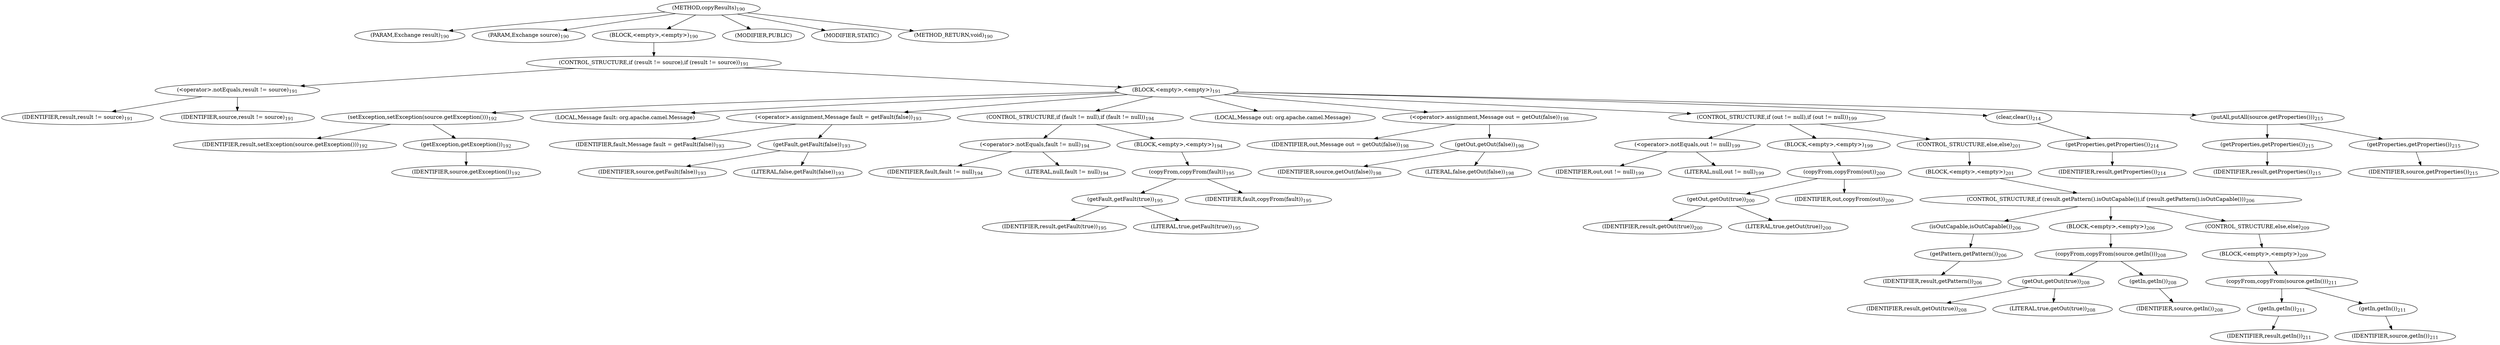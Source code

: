 digraph "copyResults" {  
"343" [label = <(METHOD,copyResults)<SUB>190</SUB>> ]
"344" [label = <(PARAM,Exchange result)<SUB>190</SUB>> ]
"345" [label = <(PARAM,Exchange source)<SUB>190</SUB>> ]
"346" [label = <(BLOCK,&lt;empty&gt;,&lt;empty&gt;)<SUB>190</SUB>> ]
"347" [label = <(CONTROL_STRUCTURE,if (result != source),if (result != source))<SUB>191</SUB>> ]
"348" [label = <(&lt;operator&gt;.notEquals,result != source)<SUB>191</SUB>> ]
"349" [label = <(IDENTIFIER,result,result != source)<SUB>191</SUB>> ]
"350" [label = <(IDENTIFIER,source,result != source)<SUB>191</SUB>> ]
"351" [label = <(BLOCK,&lt;empty&gt;,&lt;empty&gt;)<SUB>191</SUB>> ]
"352" [label = <(setException,setException(source.getException()))<SUB>192</SUB>> ]
"353" [label = <(IDENTIFIER,result,setException(source.getException()))<SUB>192</SUB>> ]
"354" [label = <(getException,getException())<SUB>192</SUB>> ]
"355" [label = <(IDENTIFIER,source,getException())<SUB>192</SUB>> ]
"356" [label = <(LOCAL,Message fault: org.apache.camel.Message)> ]
"357" [label = <(&lt;operator&gt;.assignment,Message fault = getFault(false))<SUB>193</SUB>> ]
"358" [label = <(IDENTIFIER,fault,Message fault = getFault(false))<SUB>193</SUB>> ]
"359" [label = <(getFault,getFault(false))<SUB>193</SUB>> ]
"360" [label = <(IDENTIFIER,source,getFault(false))<SUB>193</SUB>> ]
"361" [label = <(LITERAL,false,getFault(false))<SUB>193</SUB>> ]
"362" [label = <(CONTROL_STRUCTURE,if (fault != null),if (fault != null))<SUB>194</SUB>> ]
"363" [label = <(&lt;operator&gt;.notEquals,fault != null)<SUB>194</SUB>> ]
"364" [label = <(IDENTIFIER,fault,fault != null)<SUB>194</SUB>> ]
"365" [label = <(LITERAL,null,fault != null)<SUB>194</SUB>> ]
"366" [label = <(BLOCK,&lt;empty&gt;,&lt;empty&gt;)<SUB>194</SUB>> ]
"367" [label = <(copyFrom,copyFrom(fault))<SUB>195</SUB>> ]
"368" [label = <(getFault,getFault(true))<SUB>195</SUB>> ]
"369" [label = <(IDENTIFIER,result,getFault(true))<SUB>195</SUB>> ]
"370" [label = <(LITERAL,true,getFault(true))<SUB>195</SUB>> ]
"371" [label = <(IDENTIFIER,fault,copyFrom(fault))<SUB>195</SUB>> ]
"372" [label = <(LOCAL,Message out: org.apache.camel.Message)> ]
"373" [label = <(&lt;operator&gt;.assignment,Message out = getOut(false))<SUB>198</SUB>> ]
"374" [label = <(IDENTIFIER,out,Message out = getOut(false))<SUB>198</SUB>> ]
"375" [label = <(getOut,getOut(false))<SUB>198</SUB>> ]
"376" [label = <(IDENTIFIER,source,getOut(false))<SUB>198</SUB>> ]
"377" [label = <(LITERAL,false,getOut(false))<SUB>198</SUB>> ]
"378" [label = <(CONTROL_STRUCTURE,if (out != null),if (out != null))<SUB>199</SUB>> ]
"379" [label = <(&lt;operator&gt;.notEquals,out != null)<SUB>199</SUB>> ]
"380" [label = <(IDENTIFIER,out,out != null)<SUB>199</SUB>> ]
"381" [label = <(LITERAL,null,out != null)<SUB>199</SUB>> ]
"382" [label = <(BLOCK,&lt;empty&gt;,&lt;empty&gt;)<SUB>199</SUB>> ]
"383" [label = <(copyFrom,copyFrom(out))<SUB>200</SUB>> ]
"384" [label = <(getOut,getOut(true))<SUB>200</SUB>> ]
"385" [label = <(IDENTIFIER,result,getOut(true))<SUB>200</SUB>> ]
"386" [label = <(LITERAL,true,getOut(true))<SUB>200</SUB>> ]
"387" [label = <(IDENTIFIER,out,copyFrom(out))<SUB>200</SUB>> ]
"388" [label = <(CONTROL_STRUCTURE,else,else)<SUB>201</SUB>> ]
"389" [label = <(BLOCK,&lt;empty&gt;,&lt;empty&gt;)<SUB>201</SUB>> ]
"390" [label = <(CONTROL_STRUCTURE,if (result.getPattern().isOutCapable()),if (result.getPattern().isOutCapable()))<SUB>206</SUB>> ]
"391" [label = <(isOutCapable,isOutCapable())<SUB>206</SUB>> ]
"392" [label = <(getPattern,getPattern())<SUB>206</SUB>> ]
"393" [label = <(IDENTIFIER,result,getPattern())<SUB>206</SUB>> ]
"394" [label = <(BLOCK,&lt;empty&gt;,&lt;empty&gt;)<SUB>206</SUB>> ]
"395" [label = <(copyFrom,copyFrom(source.getIn()))<SUB>208</SUB>> ]
"396" [label = <(getOut,getOut(true))<SUB>208</SUB>> ]
"397" [label = <(IDENTIFIER,result,getOut(true))<SUB>208</SUB>> ]
"398" [label = <(LITERAL,true,getOut(true))<SUB>208</SUB>> ]
"399" [label = <(getIn,getIn())<SUB>208</SUB>> ]
"400" [label = <(IDENTIFIER,source,getIn())<SUB>208</SUB>> ]
"401" [label = <(CONTROL_STRUCTURE,else,else)<SUB>209</SUB>> ]
"402" [label = <(BLOCK,&lt;empty&gt;,&lt;empty&gt;)<SUB>209</SUB>> ]
"403" [label = <(copyFrom,copyFrom(source.getIn()))<SUB>211</SUB>> ]
"404" [label = <(getIn,getIn())<SUB>211</SUB>> ]
"405" [label = <(IDENTIFIER,result,getIn())<SUB>211</SUB>> ]
"406" [label = <(getIn,getIn())<SUB>211</SUB>> ]
"407" [label = <(IDENTIFIER,source,getIn())<SUB>211</SUB>> ]
"408" [label = <(clear,clear())<SUB>214</SUB>> ]
"409" [label = <(getProperties,getProperties())<SUB>214</SUB>> ]
"410" [label = <(IDENTIFIER,result,getProperties())<SUB>214</SUB>> ]
"411" [label = <(putAll,putAll(source.getProperties()))<SUB>215</SUB>> ]
"412" [label = <(getProperties,getProperties())<SUB>215</SUB>> ]
"413" [label = <(IDENTIFIER,result,getProperties())<SUB>215</SUB>> ]
"414" [label = <(getProperties,getProperties())<SUB>215</SUB>> ]
"415" [label = <(IDENTIFIER,source,getProperties())<SUB>215</SUB>> ]
"416" [label = <(MODIFIER,PUBLIC)> ]
"417" [label = <(MODIFIER,STATIC)> ]
"418" [label = <(METHOD_RETURN,void)<SUB>190</SUB>> ]
  "343" -> "344" 
  "343" -> "345" 
  "343" -> "346" 
  "343" -> "416" 
  "343" -> "417" 
  "343" -> "418" 
  "346" -> "347" 
  "347" -> "348" 
  "347" -> "351" 
  "348" -> "349" 
  "348" -> "350" 
  "351" -> "352" 
  "351" -> "356" 
  "351" -> "357" 
  "351" -> "362" 
  "351" -> "372" 
  "351" -> "373" 
  "351" -> "378" 
  "351" -> "408" 
  "351" -> "411" 
  "352" -> "353" 
  "352" -> "354" 
  "354" -> "355" 
  "357" -> "358" 
  "357" -> "359" 
  "359" -> "360" 
  "359" -> "361" 
  "362" -> "363" 
  "362" -> "366" 
  "363" -> "364" 
  "363" -> "365" 
  "366" -> "367" 
  "367" -> "368" 
  "367" -> "371" 
  "368" -> "369" 
  "368" -> "370" 
  "373" -> "374" 
  "373" -> "375" 
  "375" -> "376" 
  "375" -> "377" 
  "378" -> "379" 
  "378" -> "382" 
  "378" -> "388" 
  "379" -> "380" 
  "379" -> "381" 
  "382" -> "383" 
  "383" -> "384" 
  "383" -> "387" 
  "384" -> "385" 
  "384" -> "386" 
  "388" -> "389" 
  "389" -> "390" 
  "390" -> "391" 
  "390" -> "394" 
  "390" -> "401" 
  "391" -> "392" 
  "392" -> "393" 
  "394" -> "395" 
  "395" -> "396" 
  "395" -> "399" 
  "396" -> "397" 
  "396" -> "398" 
  "399" -> "400" 
  "401" -> "402" 
  "402" -> "403" 
  "403" -> "404" 
  "403" -> "406" 
  "404" -> "405" 
  "406" -> "407" 
  "408" -> "409" 
  "409" -> "410" 
  "411" -> "412" 
  "411" -> "414" 
  "412" -> "413" 
  "414" -> "415" 
}
